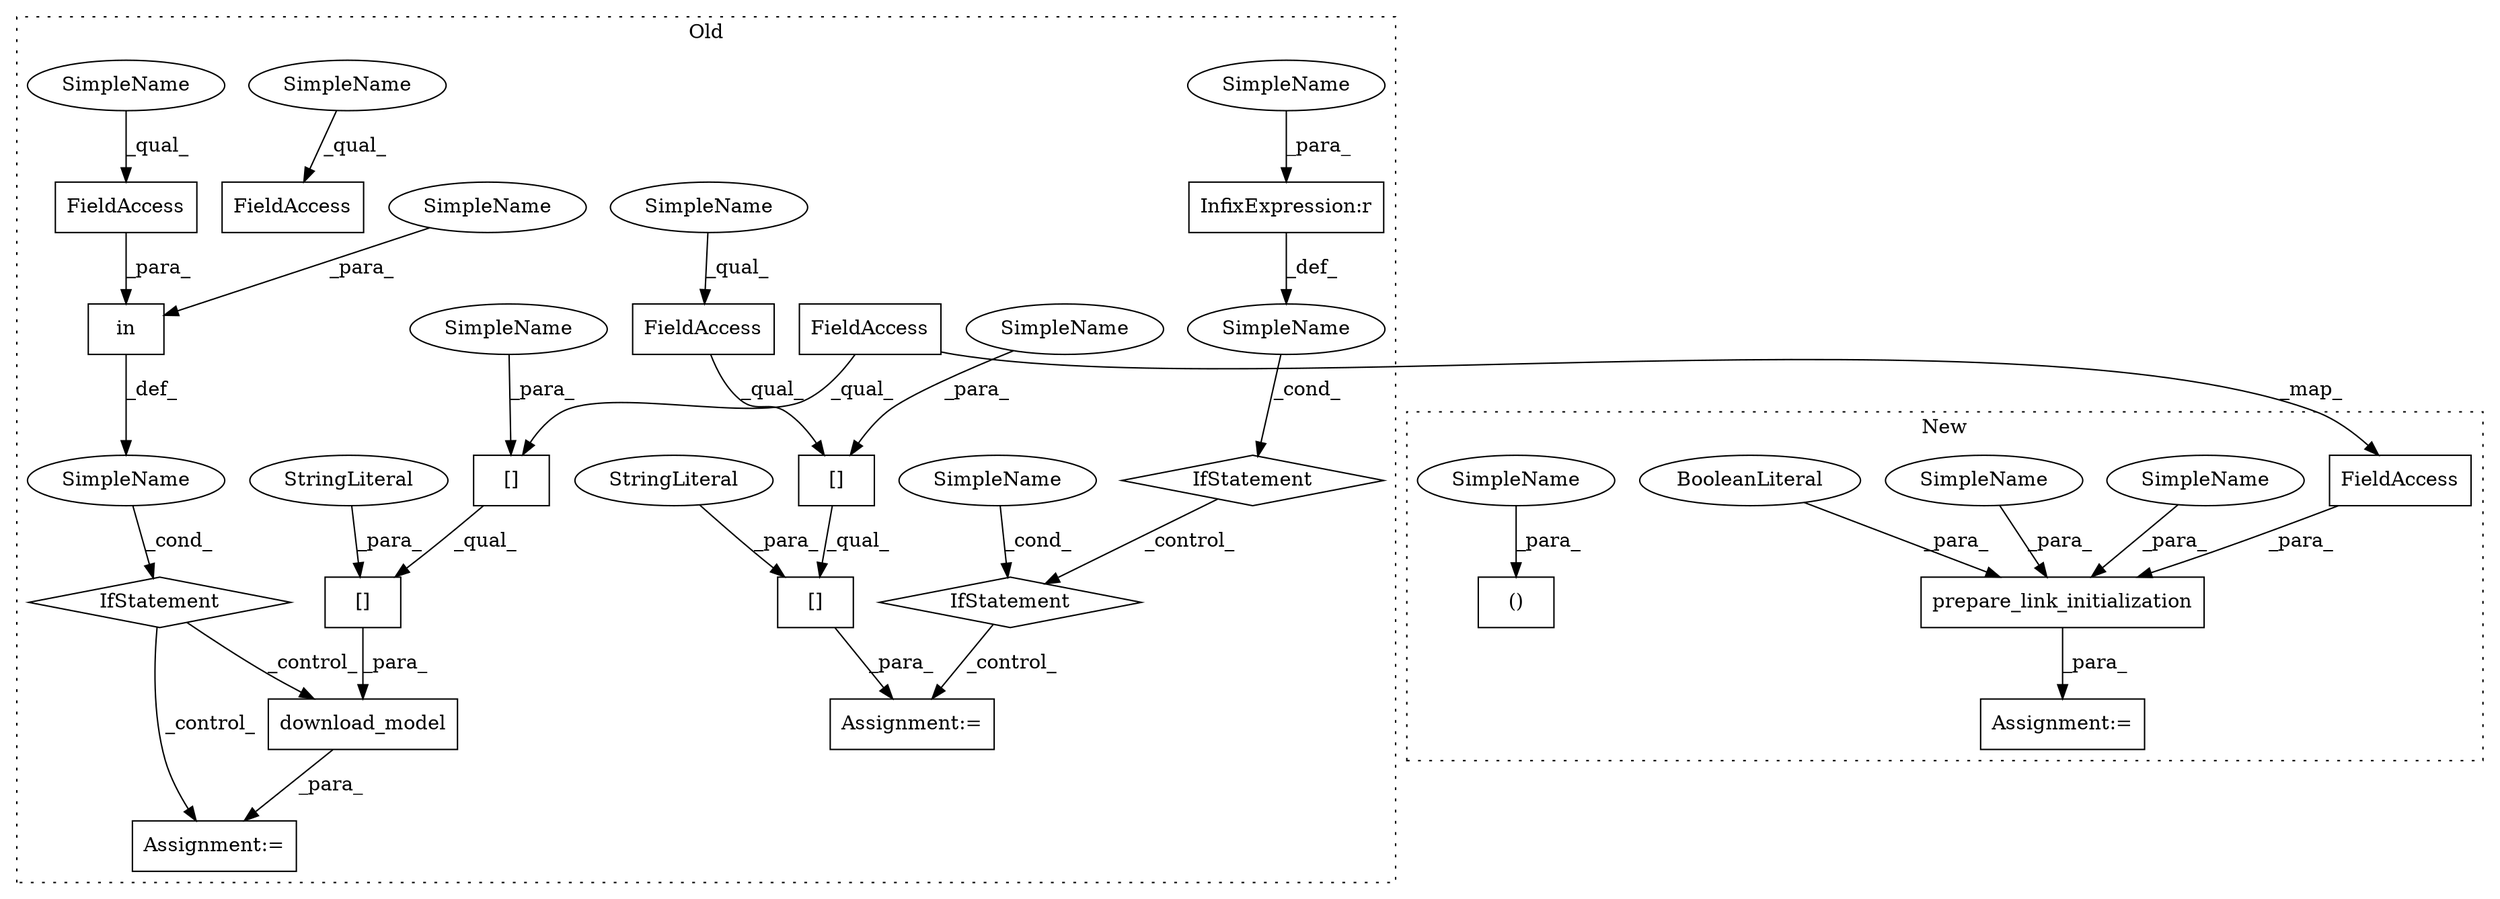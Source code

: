 digraph G {
subgraph cluster0 {
1 [label="download_model" a="32" s="2287,2339" l="15,1" shape="box"];
3 [label="[]" a="2" s="2302,2338" l="31,1" shape="box"];
4 [label="in" a="105" s="2240" l="32" shape="box"];
6 [label="IfStatement" a="25" s="2232,2272" l="8,2" shape="diamond"];
7 [label="[]" a="2" s="2302,2331" l="13,1" shape="box"];
8 [label="SimpleName" a="42" s="" l="" shape="ellipse"];
9 [label="StringLiteral" a="45" s="2333" l="5" shape="ellipse"];
11 [label="Assignment:=" a="7" s="2286" l="1" shape="box"];
12 [label="[]" a="2" s="1429,1458" l="13,1" shape="box"];
13 [label="FieldAccess" a="22" s="1429" l="12" shape="box"];
14 [label="[]" a="2" s="1429,1472" l="31,1" shape="box"];
15 [label="StringLiteral" a="45" s="1460" l="12" shape="ellipse"];
16 [label="FieldAccess" a="22" s="1308" l="12" shape="box"];
17 [label="FieldAccess" a="22" s="2260" l="12" shape="box"];
18 [label="Assignment:=" a="7" s="1428" l="1" shape="box"];
19 [label="InfixExpression:r" a="27" s="1256" l="4" shape="box"];
20 [label="SimpleName" a="42" s="" l="" shape="ellipse"];
21 [label="IfStatement" a="25" s="1274,1320" l="10,2" shape="diamond"];
22 [label="SimpleName" a="42" s="" l="" shape="ellipse"];
23 [label="IfStatement" a="25" s="1242,1264" l="4,2" shape="diamond"];
26 [label="FieldAccess" a="22" s="2302" l="12" shape="box"];
27 [label="SimpleName" a="42" s="1442" l="16" shape="ellipse"];
28 [label="SimpleName" a="42" s="2240" l="16" shape="ellipse"];
29 [label="SimpleName" a="42" s="2315" l="16" shape="ellipse"];
30 [label="SimpleName" a="42" s="1429" l="4" shape="ellipse"];
31 [label="SimpleName" a="42" s="2260" l="4" shape="ellipse"];
32 [label="SimpleName" a="42" s="1308" l="4" shape="ellipse"];
33 [label="SimpleName" a="42" s="1246" l="10" shape="ellipse"];
label = "Old";
style="dotted";
}
subgraph cluster1 {
2 [label="prepare_link_initialization" a="32" s="1305,1378" l="28,1" shape="box"];
5 [label="BooleanLiteral" a="9" s="1374" l="4" shape="ellipse"];
10 [label="Assignment:=" a="7" s="1303" l="2" shape="box"];
24 [label="()" a="106" s="1276" l="27" shape="box"];
25 [label="FieldAccess" a="22" s="1361" l="12" shape="box"];
34 [label="SimpleName" a="42" s="1344" l="16" shape="ellipse"];
35 [label="SimpleName" a="42" s="1276" l="10" shape="ellipse"];
36 [label="SimpleName" a="42" s="1333" l="10" shape="ellipse"];
label = "New";
style="dotted";
}
1 -> 11 [label="_para_"];
2 -> 10 [label="_para_"];
3 -> 1 [label="_para_"];
4 -> 8 [label="_def_"];
5 -> 2 [label="_para_"];
6 -> 1 [label="_control_"];
6 -> 11 [label="_control_"];
7 -> 3 [label="_qual_"];
8 -> 6 [label="_cond_"];
9 -> 3 [label="_para_"];
12 -> 14 [label="_qual_"];
13 -> 12 [label="_qual_"];
14 -> 18 [label="_para_"];
15 -> 14 [label="_para_"];
17 -> 4 [label="_para_"];
19 -> 20 [label="_def_"];
20 -> 23 [label="_cond_"];
21 -> 18 [label="_control_"];
22 -> 21 [label="_cond_"];
23 -> 21 [label="_control_"];
25 -> 2 [label="_para_"];
26 -> 7 [label="_qual_"];
26 -> 25 [label="_map_"];
27 -> 12 [label="_para_"];
28 -> 4 [label="_para_"];
29 -> 7 [label="_para_"];
30 -> 13 [label="_qual_"];
31 -> 17 [label="_qual_"];
32 -> 16 [label="_qual_"];
33 -> 19 [label="_para_"];
34 -> 2 [label="_para_"];
35 -> 24 [label="_para_"];
36 -> 2 [label="_para_"];
}